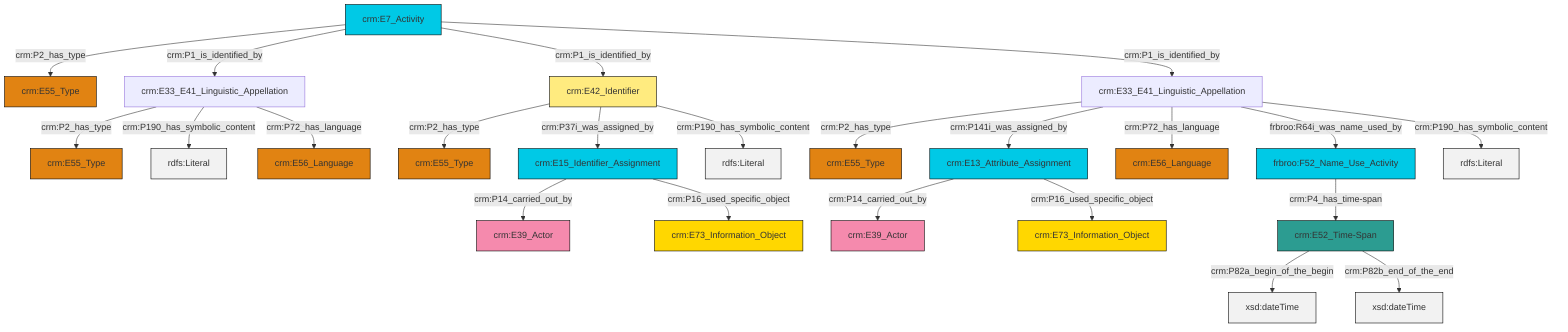 graph TD
classDef Literal fill:#f2f2f2,stroke:#000000;
classDef CRM_Entity fill:#FFFFFF,stroke:#000000;
classDef Temporal_Entity fill:#00C9E6, stroke:#000000;
classDef Type fill:#E18312, stroke:#000000;
classDef Time-Span fill:#2C9C91, stroke:#000000;
classDef Appellation fill:#FFEB7F, stroke:#000000;
classDef Place fill:#008836, stroke:#000000;
classDef Persistent_Item fill:#B266B2, stroke:#000000;
classDef Conceptual_Object fill:#FFD700, stroke:#000000;
classDef Physical_Thing fill:#D2B48C, stroke:#000000;
classDef Actor fill:#f58aad, stroke:#000000;
classDef PC_Classes fill:#4ce600, stroke:#000000;
classDef Multi fill:#cccccc,stroke:#000000;

4["crm:E15_Identifier_Assignment"]:::Temporal_Entity -->|crm:P14_carried_out_by| 5["crm:E39_Actor"]:::Actor
6["crm:E13_Attribute_Assignment"]:::Temporal_Entity -->|crm:P14_carried_out_by| 7["crm:E39_Actor"]:::Actor
8["frbroo:F52_Name_Use_Activity"]:::Temporal_Entity -->|crm:P4_has_time-span| 9["crm:E52_Time-Span"]:::Time-Span
14["crm:E33_E41_Linguistic_Appellation"]:::Default -->|crm:P2_has_type| 0["crm:E55_Type"]:::Type
23["crm:E42_Identifier"]:::Appellation -->|crm:P2_has_type| 24["crm:E55_Type"]:::Type
11["crm:E7_Activity"]:::Temporal_Entity -->|crm:P2_has_type| 16["crm:E55_Type"]:::Type
11["crm:E7_Activity"]:::Temporal_Entity -->|crm:P1_is_identified_by| 28["crm:E33_E41_Linguistic_Appellation"]:::Default
14["crm:E33_E41_Linguistic_Appellation"]:::Default -->|crm:P141i_was_assigned_by| 6["crm:E13_Attribute_Assignment"]:::Temporal_Entity
4["crm:E15_Identifier_Assignment"]:::Temporal_Entity -->|crm:P16_used_specific_object| 18["crm:E73_Information_Object"]:::Conceptual_Object
9["crm:E52_Time-Span"]:::Time-Span -->|crm:P82a_begin_of_the_begin| 33[xsd:dateTime]:::Literal
9["crm:E52_Time-Span"]:::Time-Span -->|crm:P82b_end_of_the_end| 35[xsd:dateTime]:::Literal
23["crm:E42_Identifier"]:::Appellation -->|crm:P37i_was_assigned_by| 4["crm:E15_Identifier_Assignment"]:::Temporal_Entity
28["crm:E33_E41_Linguistic_Appellation"]:::Default -->|crm:P2_has_type| 20["crm:E55_Type"]:::Type
14["crm:E33_E41_Linguistic_Appellation"]:::Default -->|crm:P72_has_language| 26["crm:E56_Language"]:::Type
6["crm:E13_Attribute_Assignment"]:::Temporal_Entity -->|crm:P16_used_specific_object| 2["crm:E73_Information_Object"]:::Conceptual_Object
28["crm:E33_E41_Linguistic_Appellation"]:::Default -->|crm:P190_has_symbolic_content| 38[rdfs:Literal]:::Literal
28["crm:E33_E41_Linguistic_Appellation"]:::Default -->|crm:P72_has_language| 36["crm:E56_Language"]:::Type
23["crm:E42_Identifier"]:::Appellation -->|crm:P190_has_symbolic_content| 39[rdfs:Literal]:::Literal
14["crm:E33_E41_Linguistic_Appellation"]:::Default -->|frbroo:R64i_was_name_used_by| 8["frbroo:F52_Name_Use_Activity"]:::Temporal_Entity
14["crm:E33_E41_Linguistic_Appellation"]:::Default -->|crm:P190_has_symbolic_content| 41[rdfs:Literal]:::Literal
11["crm:E7_Activity"]:::Temporal_Entity -->|crm:P1_is_identified_by| 23["crm:E42_Identifier"]:::Appellation
11["crm:E7_Activity"]:::Temporal_Entity -->|crm:P1_is_identified_by| 14["crm:E33_E41_Linguistic_Appellation"]:::Default